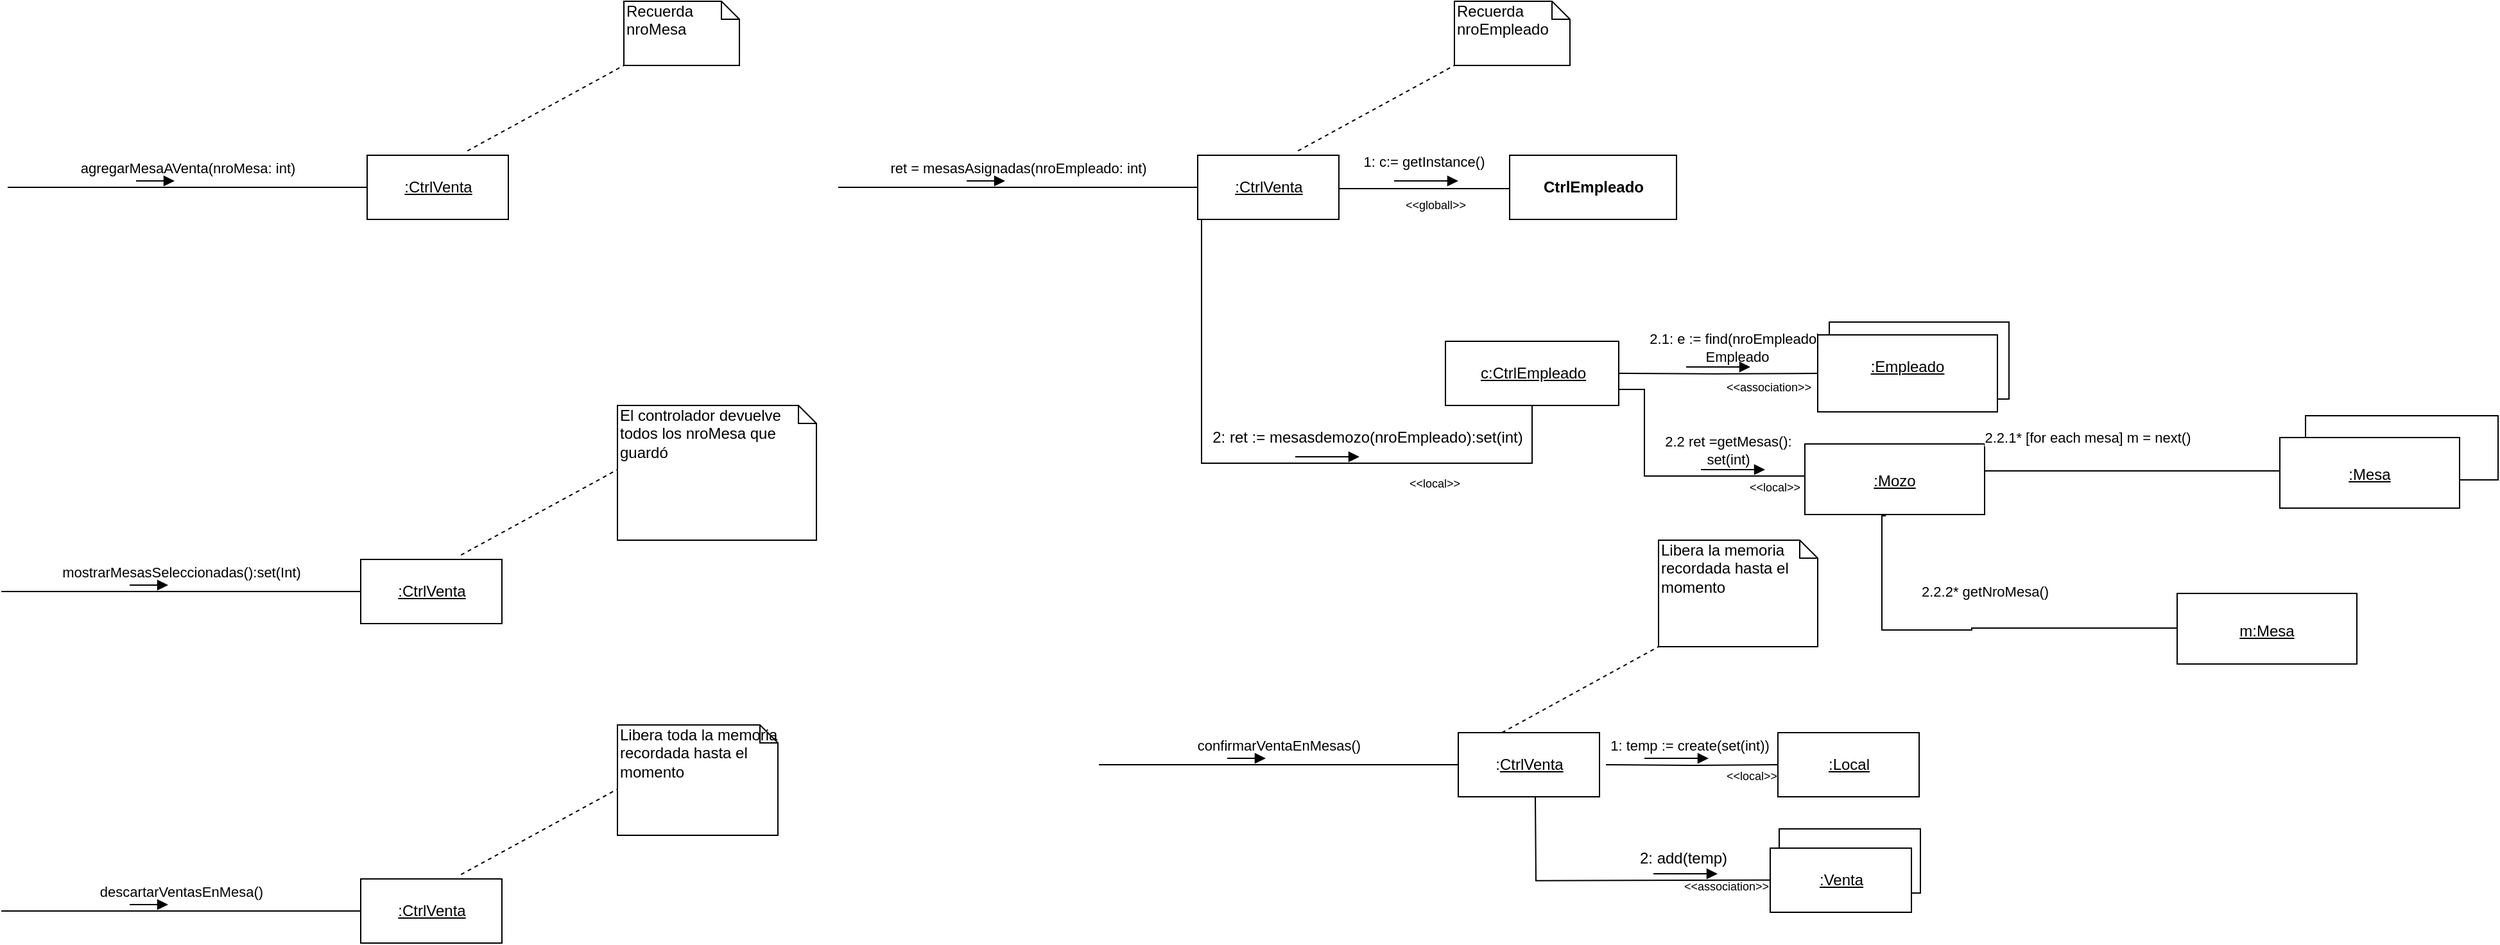 <mxfile version="10.6.8" type="google"><diagram id="XITCV6rxLnrqJTZSEeq6" name="Page-1"><mxGraphModel dx="1764" dy="802" grid="1" gridSize="10" guides="1" tooltips="1" connect="1" arrows="1" fold="1" page="1" pageScale="1" pageWidth="850" pageHeight="1100" math="0" shadow="0"><root><mxCell id="0"/><mxCell id="1" parent="0"/><mxCell id="eB7kdgQAKdug4tO-5p7I-4" value="" style="html=1;" vertex="1" parent="1"><mxGeometry x="960" y="443" width="150" height="50" as="geometry"/></mxCell><mxCell id="_JGOVRF6-J729eWd5HFG-68" value="ventas:Venta" style="html=1;" parent="1" vertex="1"><mxGeometry x="550" y="765" width="110" height="50" as="geometry"/></mxCell><mxCell id="mEKYk5pf4T8N4epr3JKc-3" value="ret = mesasAsignadas(nroEmpleado: int)" style="edgeStyle=orthogonalEdgeStyle;rounded=0;orthogonalLoop=1;jettySize=auto;html=1;endArrow=none;endFill=0;" parent="1" source="mEKYk5pf4T8N4epr3JKc-2" edge="1"><mxGeometry y="-15" relative="1" as="geometry"><mxPoint x="-183" y="265" as="targetPoint"/><mxPoint as="offset"/></mxGeometry></mxCell><mxCell id="7O2y62O4f9Qf7PfGyApV-1" value="1: c:= getInstance()" style="edgeStyle=orthogonalEdgeStyle;rounded=0;orthogonalLoop=1;jettySize=auto;html=1;endArrow=none;endFill=0;entryX=0;entryY=0.5;entryDx=0;entryDy=0;" parent="1" edge="1"><mxGeometry x="-0.007" y="21" relative="1" as="geometry"><mxPoint x="340" y="266" as="targetPoint"/><mxPoint x="207" y="266" as="sourcePoint"/><mxPoint as="offset"/></mxGeometry></mxCell><mxCell id="mEKYk5pf4T8N4epr3JKc-2" value="&lt;u&gt;:CtrlVenta&lt;/u&gt;" style="html=1;" parent="1" vertex="1"><mxGeometry x="97" y="240" width="110" height="50" as="geometry"/></mxCell><mxCell id="mEKYk5pf4T8N4epr3JKc-4" value="" style="endArrow=block;endFill=1;html=1;edgeStyle=orthogonalEdgeStyle;align=left;verticalAlign=top;" parent="1" edge="1"><mxGeometry x="-1" relative="1" as="geometry"><mxPoint x="-83" y="260" as="sourcePoint"/><mxPoint x="-53" y="260" as="targetPoint"/></mxGeometry></mxCell><mxCell id="mEKYk5pf4T8N4epr3JKc-5" value="" style="resizable=0;html=1;align=left;verticalAlign=bottom;labelBackgroundColor=#ffffff;fontSize=10;" parent="mEKYk5pf4T8N4epr3JKc-4" connectable="0" vertex="1"><mxGeometry x="-1" relative="1" as="geometry"/></mxCell><mxCell id="_JGOVRF6-J729eWd5HFG-1" value="Recuerda &lt;br&gt;nroEmpleado" style="shape=note;whiteSpace=wrap;html=1;size=14;verticalAlign=top;align=left;spacingTop=-6;" parent="1" vertex="1"><mxGeometry x="297" y="120" width="90" height="50" as="geometry"/></mxCell><mxCell id="_JGOVRF6-J729eWd5HFG-3" value="" style="endArrow=none;dashed=1;html=1;exitX=0.71;exitY=-0.068;exitDx=0;exitDy=0;exitPerimeter=0;" parent="1" source="mEKYk5pf4T8N4epr3JKc-2" edge="1"><mxGeometry width="50" height="50" relative="1" as="geometry"><mxPoint x="247" y="220" as="sourcePoint"/><mxPoint x="297" y="170" as="targetPoint"/></mxGeometry></mxCell><mxCell id="_JGOVRF6-J729eWd5HFG-14" style="edgeStyle=orthogonalEdgeStyle;rounded=0;orthogonalLoop=1;jettySize=auto;html=1;endArrow=none;endFill=0;" parent="1" source="_JGOVRF6-J729eWd5HFG-11" edge="1"><mxGeometry relative="1" as="geometry"><mxPoint x="143" y="290" as="targetPoint"/><Array as="points"><mxPoint x="100" y="480"/><mxPoint x="100" y="290"/></Array></mxGeometry></mxCell><mxCell id="_JGOVRF6-J729eWd5HFG-15" value="2: ret := mesasdemozo(nroEmpleado):set(int)" style="text;html=1;resizable=0;points=[];align=center;verticalAlign=middle;labelBackgroundColor=#ffffff;" parent="_JGOVRF6-J729eWd5HFG-14" vertex="1" connectable="0"><mxGeometry x="-0.207" relative="1" as="geometry"><mxPoint x="39" y="-20" as="offset"/></mxGeometry></mxCell><mxCell id="_JGOVRF6-J729eWd5HFG-22" value="" style="html=1;verticalAlign=bottom;endArrow=block;" parent="1" edge="1"><mxGeometry width="80" relative="1" as="geometry"><mxPoint x="173" y="475.0" as="sourcePoint"/><mxPoint x="223" y="475.0" as="targetPoint"/></mxGeometry></mxCell><mxCell id="_JGOVRF6-J729eWd5HFG-23" value="agregarMesaAVenta(nroMesa: int)" style="edgeStyle=orthogonalEdgeStyle;rounded=0;orthogonalLoop=1;jettySize=auto;html=1;endArrow=none;endFill=0;" parent="1" source="_JGOVRF6-J729eWd5HFG-25" edge="1"><mxGeometry y="-15" relative="1" as="geometry"><mxPoint x="-830" y="265" as="targetPoint"/><mxPoint as="offset"/></mxGeometry></mxCell><mxCell id="_JGOVRF6-J729eWd5HFG-25" value="&lt;u&gt;:CtrlVenta&lt;/u&gt;" style="html=1;" parent="1" vertex="1"><mxGeometry x="-550" y="240" width="110" height="50" as="geometry"/></mxCell><mxCell id="_JGOVRF6-J729eWd5HFG-26" value="" style="endArrow=block;endFill=1;html=1;edgeStyle=orthogonalEdgeStyle;align=left;verticalAlign=top;" parent="1" edge="1"><mxGeometry x="-1" relative="1" as="geometry"><mxPoint x="-730" y="260" as="sourcePoint"/><mxPoint x="-700" y="260" as="targetPoint"/></mxGeometry></mxCell><mxCell id="_JGOVRF6-J729eWd5HFG-27" value="" style="resizable=0;html=1;align=left;verticalAlign=bottom;labelBackgroundColor=#ffffff;fontSize=10;" parent="_JGOVRF6-J729eWd5HFG-26" connectable="0" vertex="1"><mxGeometry x="-1" relative="1" as="geometry"/></mxCell><mxCell id="_JGOVRF6-J729eWd5HFG-28" value="Recuerda &lt;br&gt;nroMesa" style="shape=note;whiteSpace=wrap;html=1;size=14;verticalAlign=top;align=left;spacingTop=-6;" parent="1" vertex="1"><mxGeometry x="-350" y="120" width="90" height="50" as="geometry"/></mxCell><mxCell id="_JGOVRF6-J729eWd5HFG-29" value="" style="endArrow=none;dashed=1;html=1;exitX=0.71;exitY=-0.068;exitDx=0;exitDy=0;exitPerimeter=0;" parent="1" source="_JGOVRF6-J729eWd5HFG-25" edge="1"><mxGeometry width="50" height="50" relative="1" as="geometry"><mxPoint x="-400" y="220" as="sourcePoint"/><mxPoint x="-350" y="170" as="targetPoint"/></mxGeometry></mxCell><mxCell id="_JGOVRF6-J729eWd5HFG-36" value="mostrarMesasSeleccionadas():set(Int)" style="edgeStyle=orthogonalEdgeStyle;rounded=0;orthogonalLoop=1;jettySize=auto;html=1;endArrow=none;endFill=0;" parent="1" source="_JGOVRF6-J729eWd5HFG-37" edge="1"><mxGeometry y="-15" relative="1" as="geometry"><mxPoint x="-835" y="580" as="targetPoint"/><mxPoint as="offset"/></mxGeometry></mxCell><mxCell id="_JGOVRF6-J729eWd5HFG-37" value="&lt;u&gt;:CtrlVenta&lt;/u&gt;" style="html=1;" parent="1" vertex="1"><mxGeometry x="-555" y="555" width="110" height="50" as="geometry"/></mxCell><mxCell id="_JGOVRF6-J729eWd5HFG-38" value="" style="endArrow=block;endFill=1;html=1;edgeStyle=orthogonalEdgeStyle;align=left;verticalAlign=top;" parent="1" edge="1"><mxGeometry x="-1" relative="1" as="geometry"><mxPoint x="-735" y="575" as="sourcePoint"/><mxPoint x="-705" y="575" as="targetPoint"/></mxGeometry></mxCell><mxCell id="_JGOVRF6-J729eWd5HFG-39" value="" style="resizable=0;html=1;align=left;verticalAlign=bottom;labelBackgroundColor=#ffffff;fontSize=10;" parent="_JGOVRF6-J729eWd5HFG-38" connectable="0" vertex="1"><mxGeometry x="-1" relative="1" as="geometry"/></mxCell><mxCell id="_JGOVRF6-J729eWd5HFG-40" value="El controlador devuelve &lt;br&gt;todos los nroMesa que guardó" style="shape=note;whiteSpace=wrap;html=1;size=14;verticalAlign=top;align=left;spacingTop=-6;" parent="1" vertex="1"><mxGeometry x="-355" y="435" width="155" height="105" as="geometry"/></mxCell><mxCell id="_JGOVRF6-J729eWd5HFG-41" value="" style="endArrow=none;dashed=1;html=1;exitX=0.71;exitY=-0.068;exitDx=0;exitDy=0;exitPerimeter=0;" parent="1" source="_JGOVRF6-J729eWd5HFG-37" edge="1"><mxGeometry width="50" height="50" relative="1" as="geometry"><mxPoint x="-405" y="535" as="sourcePoint"/><mxPoint x="-355" y="485" as="targetPoint"/></mxGeometry></mxCell><mxCell id="_JGOVRF6-J729eWd5HFG-43" value="descartarVentasEnMesa()" style="edgeStyle=orthogonalEdgeStyle;rounded=0;orthogonalLoop=1;jettySize=auto;html=1;endArrow=none;endFill=0;" parent="1" source="_JGOVRF6-J729eWd5HFG-44" edge="1"><mxGeometry y="-15" relative="1" as="geometry"><mxPoint x="-835" y="829" as="targetPoint"/><mxPoint as="offset"/></mxGeometry></mxCell><mxCell id="_JGOVRF6-J729eWd5HFG-44" value="&lt;u&gt;:CtrlVenta&lt;/u&gt;" style="html=1;" parent="1" vertex="1"><mxGeometry x="-555" y="804" width="110" height="50" as="geometry"/></mxCell><mxCell id="_JGOVRF6-J729eWd5HFG-45" value="" style="endArrow=block;endFill=1;html=1;edgeStyle=orthogonalEdgeStyle;align=left;verticalAlign=top;" parent="1" edge="1"><mxGeometry x="-1" relative="1" as="geometry"><mxPoint x="-735" y="824" as="sourcePoint"/><mxPoint x="-705" y="824" as="targetPoint"/></mxGeometry></mxCell><mxCell id="_JGOVRF6-J729eWd5HFG-46" value="" style="resizable=0;html=1;align=left;verticalAlign=bottom;labelBackgroundColor=#ffffff;fontSize=10;" parent="_JGOVRF6-J729eWd5HFG-45" connectable="0" vertex="1"><mxGeometry x="-1" relative="1" as="geometry"/></mxCell><mxCell id="_JGOVRF6-J729eWd5HFG-47" value="Libera toda la memoria recordada hasta el momento" style="shape=note;whiteSpace=wrap;html=1;size=14;verticalAlign=top;align=left;spacingTop=-6;" parent="1" vertex="1"><mxGeometry x="-355" y="684" width="125" height="86" as="geometry"/></mxCell><mxCell id="_JGOVRF6-J729eWd5HFG-48" value="" style="endArrow=none;dashed=1;html=1;exitX=0.71;exitY=-0.068;exitDx=0;exitDy=0;exitPerimeter=0;" parent="1" source="_JGOVRF6-J729eWd5HFG-44" edge="1"><mxGeometry width="50" height="50" relative="1" as="geometry"><mxPoint x="-405" y="784" as="sourcePoint"/><mxPoint x="-355" y="734" as="targetPoint"/></mxGeometry></mxCell><mxCell id="_JGOVRF6-J729eWd5HFG-49" value="confirmarVentaEnMesas()" style="edgeStyle=orthogonalEdgeStyle;rounded=0;orthogonalLoop=1;jettySize=auto;html=1;endArrow=none;endFill=0;" parent="1" source="_JGOVRF6-J729eWd5HFG-51" edge="1"><mxGeometry y="-15" relative="1" as="geometry"><mxPoint x="20" y="715" as="targetPoint"/><mxPoint as="offset"/><Array as="points"><mxPoint x="220" y="715"/><mxPoint x="220" y="715"/></Array></mxGeometry></mxCell><mxCell id="_JGOVRF6-J729eWd5HFG-50" value="1: temp := create(set(int))" style="edgeStyle=orthogonalEdgeStyle;rounded=0;orthogonalLoop=1;jettySize=auto;html=1;endArrow=none;endFill=0;entryX=0;entryY=0.5;entryDx=0;entryDy=0;" parent="1" target="_JGOVRF6-J729eWd5HFG-62" edge="1"><mxGeometry x="-0.03" y="15" relative="1" as="geometry"><mxPoint x="545" y="715" as="targetPoint"/><mxPoint as="offset"/><mxPoint x="415" y="715" as="sourcePoint"/></mxGeometry></mxCell><mxCell id="_JGOVRF6-J729eWd5HFG-51" value="&lt;div&gt;:&lt;u&gt;CtrlVenta&lt;/u&gt;&lt;/div&gt;" style="html=1;" parent="1" vertex="1"><mxGeometry x="300" y="690" width="110" height="50" as="geometry"/></mxCell><mxCell id="_JGOVRF6-J729eWd5HFG-52" value="" style="endArrow=block;endFill=1;html=1;edgeStyle=orthogonalEdgeStyle;align=left;verticalAlign=top;" parent="1" edge="1"><mxGeometry x="-1" relative="1" as="geometry"><mxPoint x="120" y="710" as="sourcePoint"/><mxPoint x="150" y="710" as="targetPoint"/></mxGeometry></mxCell><mxCell id="_JGOVRF6-J729eWd5HFG-53" value="" style="resizable=0;html=1;align=left;verticalAlign=bottom;labelBackgroundColor=#ffffff;fontSize=10;" parent="_JGOVRF6-J729eWd5HFG-52" connectable="0" vertex="1"><mxGeometry x="-1" relative="1" as="geometry"/></mxCell><mxCell id="_JGOVRF6-J729eWd5HFG-56" style="edgeStyle=orthogonalEdgeStyle;rounded=0;orthogonalLoop=1;jettySize=auto;html=1;endArrow=none;endFill=0;" parent="1" edge="1"><mxGeometry relative="1" as="geometry"><mxPoint x="360" y="740" as="targetPoint"/><mxPoint x="543" y="804.862" as="sourcePoint"/></mxGeometry></mxCell><mxCell id="_JGOVRF6-J729eWd5HFG-57" value="2: add(temp)" style="text;html=1;resizable=0;points=[];align=center;verticalAlign=middle;labelBackgroundColor=#ffffff;" parent="_JGOVRF6-J729eWd5HFG-56" vertex="1" connectable="0"><mxGeometry x="-0.207" relative="1" as="geometry"><mxPoint x="30" y="-17" as="offset"/></mxGeometry></mxCell><mxCell id="_JGOVRF6-J729eWd5HFG-60" value="" style="html=1;verticalAlign=bottom;endArrow=block;" parent="1" edge="1"><mxGeometry width="80" relative="1" as="geometry"><mxPoint x="445" y="710" as="sourcePoint"/><mxPoint x="495" y="710" as="targetPoint"/></mxGeometry></mxCell><mxCell id="_JGOVRF6-J729eWd5HFG-61" value="" style="html=1;verticalAlign=bottom;endArrow=block;" parent="1" edge="1"><mxGeometry width="80" relative="1" as="geometry"><mxPoint x="452" y="800" as="sourcePoint"/><mxPoint x="502" y="800" as="targetPoint"/></mxGeometry></mxCell><mxCell id="_JGOVRF6-J729eWd5HFG-62" value="&lt;u&gt;:Local&lt;/u&gt;" style="html=1;" parent="1" vertex="1"><mxGeometry x="549" y="690" width="110" height="50" as="geometry"/></mxCell><mxCell id="_JGOVRF6-J729eWd5HFG-67" value="&lt;u&gt;:Venta&lt;/u&gt;" style="html=1;" parent="1" vertex="1"><mxGeometry x="543" y="780" width="110" height="50" as="geometry"/></mxCell><mxCell id="PxA-X_OV6fMBi9cE627C-7" value="&lt;font style=&quot;font-size: 9px&quot;&gt;&amp;lt;&amp;lt;local&amp;gt;&amp;gt;&lt;/font&gt;" style="text;html=1;resizable=0;points=[];autosize=1;align=left;verticalAlign=top;spacingTop=-4;" parent="1" vertex="1"><mxGeometry x="260" y="485" width="60" height="20" as="geometry"/></mxCell><mxCell id="PxA-X_OV6fMBi9cE627C-9" value="Libera la memoria recordada hasta el momento" style="shape=note;whiteSpace=wrap;html=1;size=14;verticalAlign=top;align=left;spacingTop=-6;" parent="1" vertex="1"><mxGeometry x="456" y="540" width="124" height="83" as="geometry"/></mxCell><mxCell id="PxA-X_OV6fMBi9cE627C-10" value="" style="endArrow=none;dashed=1;html=1;exitX=0.71;exitY=-0.068;exitDx=0;exitDy=0;exitPerimeter=0;" parent="1" edge="1"><mxGeometry width="50" height="50" relative="1" as="geometry"><mxPoint x="334" y="690" as="sourcePoint"/><mxPoint x="456" y="623" as="targetPoint"/></mxGeometry></mxCell><mxCell id="PxA-X_OV6fMBi9cE627C-17" value="&lt;font style=&quot;font-size: 9px&quot;&gt;&amp;lt;&amp;lt;local&amp;gt;&amp;gt;&lt;/font&gt;" style="text;html=1;resizable=0;points=[];autosize=1;align=left;verticalAlign=top;spacingTop=-4;" parent="1" vertex="1"><mxGeometry x="507" y="713" width="50" height="20" as="geometry"/></mxCell><mxCell id="PxA-X_OV6fMBi9cE627C-21" value="&lt;font style=&quot;font-size: 9px&quot;&gt;&amp;lt;&amp;lt;association&amp;gt;&amp;gt;&lt;/font&gt;" style="text;html=1;resizable=0;points=[];autosize=1;align=left;verticalAlign=top;spacingTop=-4;" parent="1" vertex="1"><mxGeometry x="474" y="799" width="80" height="20" as="geometry"/></mxCell><mxCell id="7O2y62O4f9Qf7PfGyApV-2" value="&lt;b&gt;CtrlEmpleado&lt;/b&gt;" style="html=1;" parent="1" vertex="1"><mxGeometry x="340" y="240" width="130" height="50" as="geometry"/></mxCell><mxCell id="7O2y62O4f9Qf7PfGyApV-3" value="" style="verticalAlign=top;align=left;overflow=fill;fontSize=12;fontFamily=Helvetica;html=1;" parent="1" vertex="1"><mxGeometry x="589" y="370" width="140" height="60" as="geometry"/></mxCell><mxCell id="7O2y62O4f9Qf7PfGyApV-4" value="2.1: e := find(nroEmpleado):&lt;br&gt;Empleado" style="edgeStyle=orthogonalEdgeStyle;rounded=0;orthogonalLoop=1;jettySize=auto;html=1;endArrow=none;endFill=0;entryX=0;entryY=0.5;entryDx=0;entryDy=0;" parent="1" target="7O2y62O4f9Qf7PfGyApV-6" edge="1"><mxGeometry x="0.227" y="20" relative="1" as="geometry"><mxPoint x="571.857" y="409.857" as="targetPoint"/><mxPoint as="offset"/><mxPoint x="417" y="409.857" as="sourcePoint"/></mxGeometry></mxCell><mxCell id="7O2y62O4f9Qf7PfGyApV-5" value="" style="html=1;verticalAlign=bottom;endArrow=block;" parent="1" edge="1"><mxGeometry width="80" relative="1" as="geometry"><mxPoint x="477.5" y="405" as="sourcePoint"/><mxPoint x="527.5" y="405" as="targetPoint"/></mxGeometry></mxCell><mxCell id="7O2y62O4f9Qf7PfGyApV-6" value="&lt;div&gt;&lt;br&gt;&lt;/div&gt;&lt;p style=&quot;margin: 0px ; margin-top: 4px ; text-align: center&quot;&gt;&lt;u&gt;:Empleado&lt;br&gt;&lt;/u&gt;&lt;/p&gt;&lt;div style=&quot;height: 2px&quot;&gt;&lt;/div&gt;" style="verticalAlign=top;align=left;overflow=fill;fontSize=12;fontFamily=Helvetica;html=1;" parent="1" vertex="1"><mxGeometry x="580" y="380" width="140" height="60" as="geometry"/></mxCell><mxCell id="7O2y62O4f9Qf7PfGyApV-7" value="&lt;font style=&quot;font-size: 9px&quot;&gt;&amp;lt;&amp;lt;association&amp;gt;&amp;gt;&lt;/font&gt;" style="text;html=1;resizable=0;points=[];autosize=1;align=left;verticalAlign=top;spacingTop=-4;" parent="1" vertex="1"><mxGeometry x="507" y="410" width="80" height="20" as="geometry"/></mxCell><mxCell id="7O2y62O4f9Qf7PfGyApV-13" value="2.2 ret =getMesas():&lt;br&gt;set(int)" style="edgeStyle=orthogonalEdgeStyle;rounded=0;orthogonalLoop=1;jettySize=auto;html=1;endArrow=none;endFill=0;entryX=1;entryY=0.75;entryDx=0;entryDy=0;" parent="1" target="_JGOVRF6-J729eWd5HFG-11" edge="1"><mxGeometry x="-0.434" y="-20" relative="1" as="geometry"><mxPoint x="570" y="490" as="sourcePoint"/><Array as="points"><mxPoint x="560" y="490"/><mxPoint x="445" y="490"/><mxPoint x="445" y="423"/></Array><mxPoint as="offset"/></mxGeometry></mxCell><mxCell id="_JGOVRF6-J729eWd5HFG-11" value="&lt;u&gt;c:CtrlEmpleado&lt;/u&gt;" style="html=1;" parent="1" vertex="1"><mxGeometry x="290" y="385" width="135" height="50" as="geometry"/></mxCell><mxCell id="7O2y62O4f9Qf7PfGyApV-12" value="" style="html=1;verticalAlign=bottom;endArrow=block;" parent="1" edge="1"><mxGeometry width="80" relative="1" as="geometry"><mxPoint x="250" y="260" as="sourcePoint"/><mxPoint x="300" y="260" as="targetPoint"/></mxGeometry></mxCell><mxCell id="7O2y62O4f9Qf7PfGyApV-14" value="&lt;p style=&quot;margin: 0px ; margin-top: 4px ; text-align: center&quot;&gt;&lt;br&gt;&lt;/p&gt;&lt;p style=&quot;margin: 0px ; margin-top: 4px ; text-align: center&quot;&gt;&lt;u&gt;:Mozo&lt;br&gt;&lt;/u&gt;&lt;/p&gt;&lt;div style=&quot;height: 2px&quot;&gt;&lt;/div&gt;" style="verticalAlign=top;align=left;overflow=fill;fontSize=12;fontFamily=Helvetica;html=1;" parent="1" vertex="1"><mxGeometry x="570" y="465" width="140" height="55" as="geometry"/></mxCell><mxCell id="7O2y62O4f9Qf7PfGyApV-15" value="&lt;font style=&quot;font-size: 9px&quot;&gt;&amp;lt;&amp;lt;local&amp;gt;&amp;gt;&lt;/font&gt;" style="text;html=1;resizable=0;points=[];autosize=1;align=left;verticalAlign=top;spacingTop=-4;" parent="1" vertex="1"><mxGeometry x="525" y="487.5" width="50" height="20" as="geometry"/></mxCell><mxCell id="7O2y62O4f9Qf7PfGyApV-16" value="" style="html=1;verticalAlign=bottom;endArrow=block;" parent="1" edge="1"><mxGeometry width="80" relative="1" as="geometry"><mxPoint x="489" y="485" as="sourcePoint"/><mxPoint x="539" y="485" as="targetPoint"/></mxGeometry></mxCell><mxCell id="W7LHuocbq1gGqB8Z_hww-1" value="&lt;font style=&quot;font-size: 9px&quot;&gt;&amp;lt;&amp;lt;globall&amp;gt;&amp;gt;&lt;/font&gt;" style="text;html=1;resizable=0;points=[];autosize=1;align=left;verticalAlign=top;spacingTop=-4;" parent="1" vertex="1"><mxGeometry x="257" y="267.5" width="60" height="20" as="geometry"/></mxCell><mxCell id="eB7kdgQAKdug4tO-5p7I-1" value="2.2.1* [for each mesa] m = next() " style="edgeStyle=orthogonalEdgeStyle;rounded=0;orthogonalLoop=1;jettySize=auto;html=1;endArrow=none;endFill=0;entryX=1;entryY=0.75;entryDx=0;entryDy=0;" edge="1" parent="1"><mxGeometry x="0.304" y="-26" relative="1" as="geometry"><mxPoint x="940" y="486" as="sourcePoint"/><Array as="points"><mxPoint x="855" y="486"/></Array><mxPoint as="offset"/><mxPoint x="710" y="486" as="targetPoint"/></mxGeometry></mxCell><mxCell id="eB7kdgQAKdug4tO-5p7I-3" value="&lt;p style=&quot;margin: 0px ; margin-top: 4px ; text-align: center&quot;&gt;&lt;u&gt;&lt;br&gt;&lt;/u&gt;&lt;/p&gt;&lt;p style=&quot;margin: 0px ; margin-top: 4px ; text-align: center&quot;&gt;&lt;u&gt;:Mesa&lt;/u&gt;&lt;/p&gt;&lt;div style=&quot;height: 2px&quot;&gt;&lt;/div&gt;" style="verticalAlign=top;align=left;overflow=fill;fontSize=12;fontFamily=Helvetica;html=1;" vertex="1" parent="1"><mxGeometry x="940" y="460" width="140" height="55" as="geometry"/></mxCell><mxCell id="eB7kdgQAKdug4tO-5p7I-5" value="&lt;p style=&quot;margin: 0px ; margin-top: 4px ; text-align: center&quot;&gt;&lt;br&gt;&lt;/p&gt;&lt;p style=&quot;margin: 0px ; margin-top: 4px ; text-align: center&quot;&gt;&lt;u&gt;m:Mesa&lt;/u&gt;&lt;/p&gt;&lt;div style=&quot;height: 2px&quot;&gt;&lt;/div&gt;" style="verticalAlign=top;align=left;overflow=fill;fontSize=12;fontFamily=Helvetica;html=1;" vertex="1" parent="1"><mxGeometry x="860" y="581.5" width="140" height="55" as="geometry"/></mxCell><mxCell id="eB7kdgQAKdug4tO-5p7I-6" value="2.2.2* getNroMesa() " style="edgeStyle=orthogonalEdgeStyle;rounded=0;orthogonalLoop=1;jettySize=auto;html=1;endArrow=none;endFill=0;entryX=0.45;entryY=1.018;entryDx=0;entryDy=0;entryPerimeter=0;" edge="1" parent="1" target="7O2y62O4f9Qf7PfGyApV-14"><mxGeometry x="-0.071" y="-29" relative="1" as="geometry"><mxPoint x="860" y="608.5" as="sourcePoint"/><Array as="points"><mxPoint x="700" y="609"/><mxPoint x="700" y="610"/><mxPoint x="630" y="610"/><mxPoint x="630" y="521"/></Array><mxPoint as="offset"/><mxPoint x="630" y="530" as="targetPoint"/></mxGeometry></mxCell></root></mxGraphModel></diagram></mxfile>